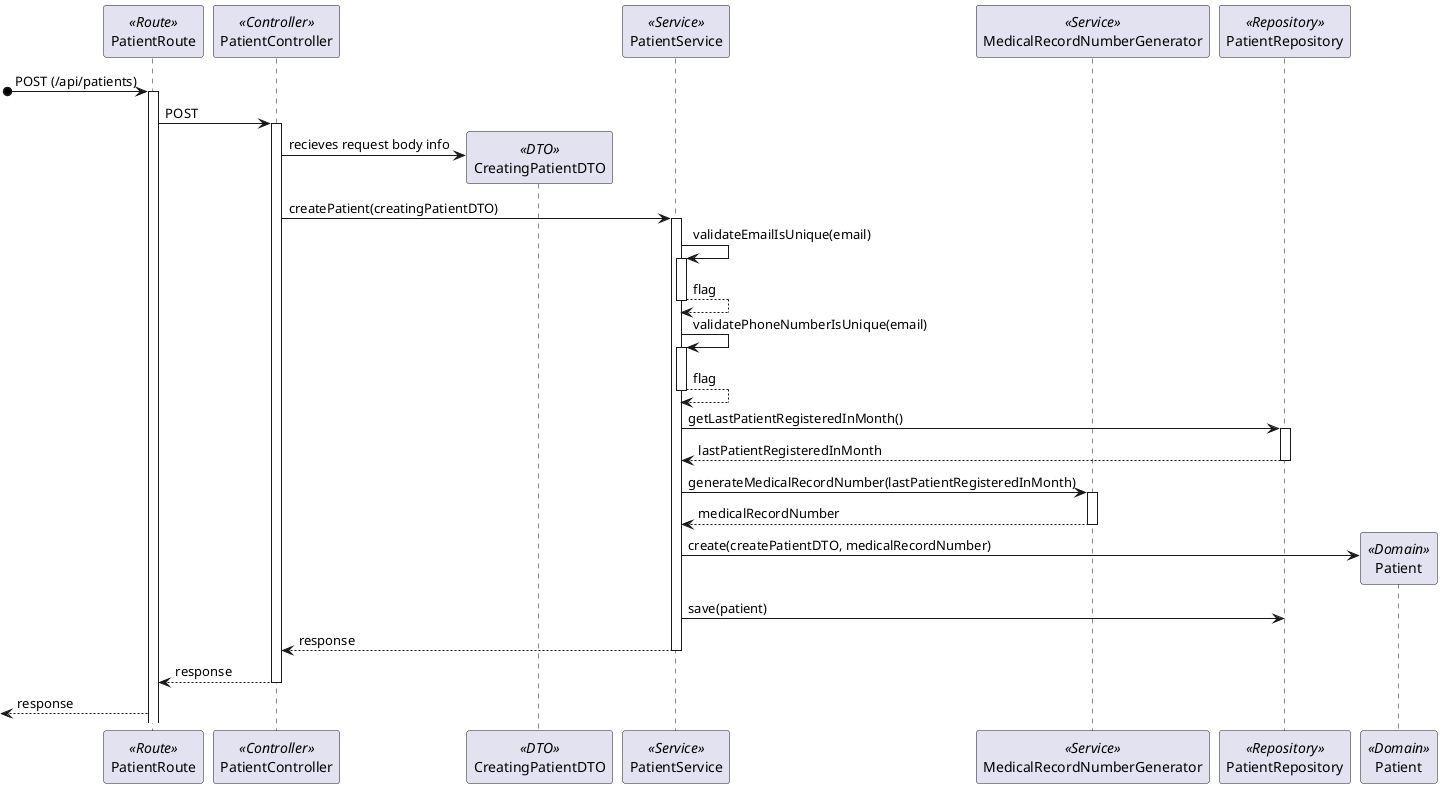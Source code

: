 ```plantuml
@startuml Process_View
participant PatientRoute as Route <<Route>>
participant PatientController as Controller <<Controller>>
participant CreatingPatientDTO as DTO <<DTO>>
participant PatientService as Service <<Service>>
participant MedicalRecordNumberGenerator as MedicalRecordNumberGenerator <<Service>>
participant PatientRepository as Repository <<Repository>>
participant Patient as Domain <<Domain>>
[o-> Route: POST (/api/patients)
activate Route
Route -> Controller : POST
activate Controller
Controller -> DTO** : recieves request body info
Controller -> Service : createPatient(creatingPatientDTO)
activate Service
Service -> Service : validateEmailIsUnique(email)
activate Service
return flag
Service -> Service : validatePhoneNumberIsUnique(email)
activate Service
return flag
Service -> Repository : getLastPatientRegisteredInMonth()
activate Repository
return lastPatientRegisteredInMonth
Service -> MedicalRecordNumberGenerator : generateMedicalRecordNumber(lastPatientRegisteredInMonth)
activate MedicalRecordNumberGenerator
return medicalRecordNumber
Service -> Domain** : create(createPatientDTO, medicalRecordNumber)
Service -> Repository : save(patient)
return response
return response
<-- Route : response

@enduml
```